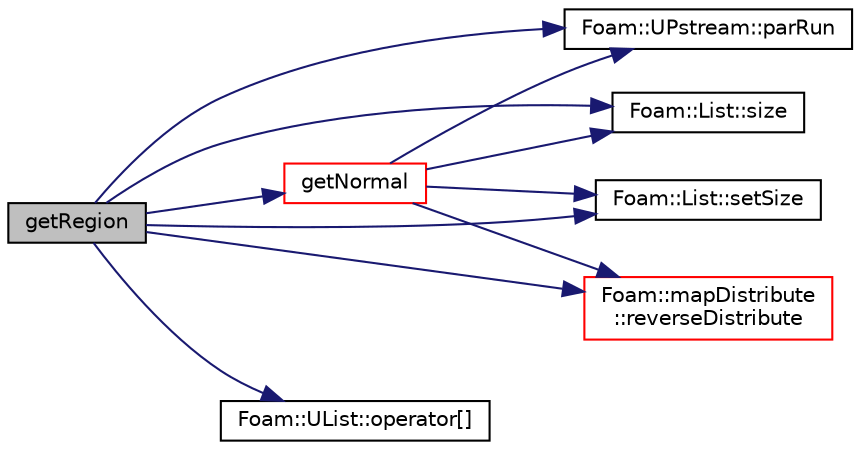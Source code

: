 digraph "getRegion"
{
  bgcolor="transparent";
  edge [fontname="Helvetica",fontsize="10",labelfontname="Helvetica",labelfontsize="10"];
  node [fontname="Helvetica",fontsize="10",shape=record];
  rankdir="LR";
  Node2692 [label="getRegion",height=0.2,width=0.4,color="black", fillcolor="grey75", style="filled", fontcolor="black"];
  Node2692 -> Node2693 [color="midnightblue",fontsize="10",style="solid",fontname="Helvetica"];
  Node2693 [label="getNormal",height=0.2,width=0.4,color="red",URL="$a29993.html#aa9abdb9ffe5f3cb1c2992ccb3bcc9e48",tooltip="From a set of points and indices get the normal. "];
  Node2693 -> Node2694 [color="midnightblue",fontsize="10",style="solid",fontname="Helvetica"];
  Node2694 [label="Foam::UPstream::parRun",height=0.2,width=0.4,color="black",URL="$a27377.html#adbb27f04b5705440fb8b09f278059011",tooltip="Is this a parallel run? "];
  Node2693 -> Node2699 [color="midnightblue",fontsize="10",style="solid",fontname="Helvetica"];
  Node2699 [label="Foam::List::size",height=0.2,width=0.4,color="black",URL="$a26833.html#a8a5f6fa29bd4b500caf186f60245b384",tooltip="Override size to be inconsistent with allocated storage. "];
  Node2693 -> Node2698 [color="midnightblue",fontsize="10",style="solid",fontname="Helvetica"];
  Node2698 [label="Foam::List::setSize",height=0.2,width=0.4,color="black",URL="$a26833.html#aedb985ffeaf1bdbfeccc2a8730405703",tooltip="Reset size of List. "];
  Node2693 -> Node2702 [color="midnightblue",fontsize="10",style="solid",fontname="Helvetica"];
  Node2702 [label="Foam::mapDistribute\l::reverseDistribute",height=0.2,width=0.4,color="red",URL="$a28513.html#af4843479bbb5ce26fab0dbefd525c410",tooltip="Reverse distribute data using default commsType. "];
  Node2692 -> Node3072 [color="midnightblue",fontsize="10",style="solid",fontname="Helvetica"];
  Node3072 [label="Foam::UList::operator[]",height=0.2,width=0.4,color="black",URL="$a26837.html#a851e28f7788bbc82f5a4aa9f0efdefe4",tooltip="Return element of UList. "];
  Node2692 -> Node2694 [color="midnightblue",fontsize="10",style="solid",fontname="Helvetica"];
  Node2692 -> Node2702 [color="midnightblue",fontsize="10",style="solid",fontname="Helvetica"];
  Node2692 -> Node2698 [color="midnightblue",fontsize="10",style="solid",fontname="Helvetica"];
  Node2692 -> Node2699 [color="midnightblue",fontsize="10",style="solid",fontname="Helvetica"];
}
